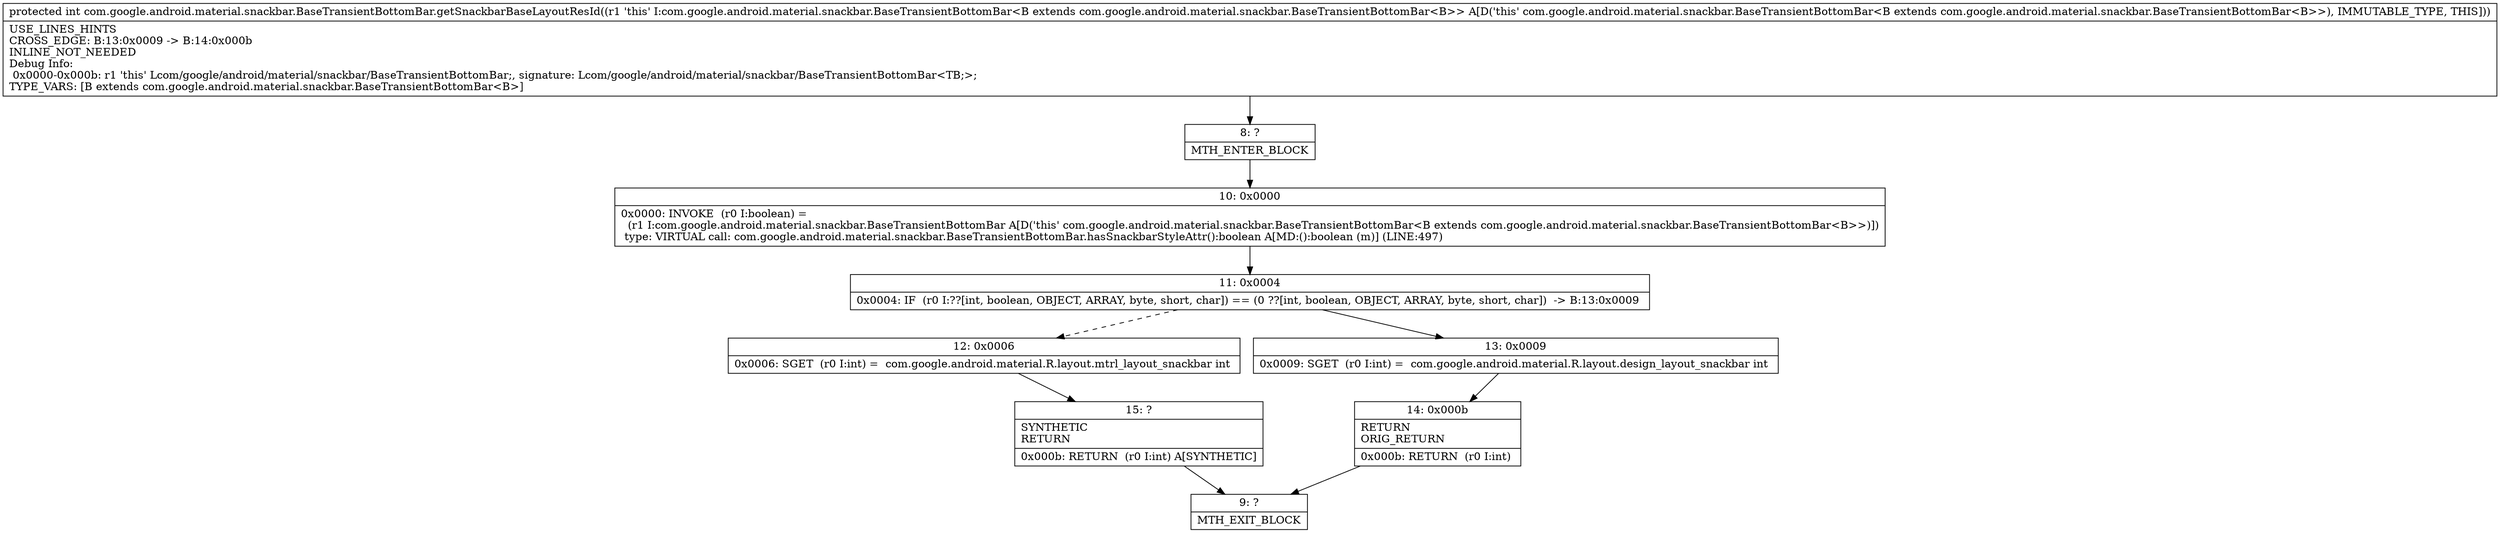 digraph "CFG forcom.google.android.material.snackbar.BaseTransientBottomBar.getSnackbarBaseLayoutResId()I" {
Node_8 [shape=record,label="{8\:\ ?|MTH_ENTER_BLOCK\l}"];
Node_10 [shape=record,label="{10\:\ 0x0000|0x0000: INVOKE  (r0 I:boolean) = \l  (r1 I:com.google.android.material.snackbar.BaseTransientBottomBar A[D('this' com.google.android.material.snackbar.BaseTransientBottomBar\<B extends com.google.android.material.snackbar.BaseTransientBottomBar\<B\>\>)])\l type: VIRTUAL call: com.google.android.material.snackbar.BaseTransientBottomBar.hasSnackbarStyleAttr():boolean A[MD:():boolean (m)] (LINE:497)\l}"];
Node_11 [shape=record,label="{11\:\ 0x0004|0x0004: IF  (r0 I:??[int, boolean, OBJECT, ARRAY, byte, short, char]) == (0 ??[int, boolean, OBJECT, ARRAY, byte, short, char])  \-\> B:13:0x0009 \l}"];
Node_12 [shape=record,label="{12\:\ 0x0006|0x0006: SGET  (r0 I:int) =  com.google.android.material.R.layout.mtrl_layout_snackbar int \l}"];
Node_15 [shape=record,label="{15\:\ ?|SYNTHETIC\lRETURN\l|0x000b: RETURN  (r0 I:int) A[SYNTHETIC]\l}"];
Node_9 [shape=record,label="{9\:\ ?|MTH_EXIT_BLOCK\l}"];
Node_13 [shape=record,label="{13\:\ 0x0009|0x0009: SGET  (r0 I:int) =  com.google.android.material.R.layout.design_layout_snackbar int \l}"];
Node_14 [shape=record,label="{14\:\ 0x000b|RETURN\lORIG_RETURN\l|0x000b: RETURN  (r0 I:int) \l}"];
MethodNode[shape=record,label="{protected int com.google.android.material.snackbar.BaseTransientBottomBar.getSnackbarBaseLayoutResId((r1 'this' I:com.google.android.material.snackbar.BaseTransientBottomBar\<B extends com.google.android.material.snackbar.BaseTransientBottomBar\<B\>\> A[D('this' com.google.android.material.snackbar.BaseTransientBottomBar\<B extends com.google.android.material.snackbar.BaseTransientBottomBar\<B\>\>), IMMUTABLE_TYPE, THIS]))  | USE_LINES_HINTS\lCROSS_EDGE: B:13:0x0009 \-\> B:14:0x000b\lINLINE_NOT_NEEDED\lDebug Info:\l  0x0000\-0x000b: r1 'this' Lcom\/google\/android\/material\/snackbar\/BaseTransientBottomBar;, signature: Lcom\/google\/android\/material\/snackbar\/BaseTransientBottomBar\<TB;\>;\lTYPE_VARS: [B extends com.google.android.material.snackbar.BaseTransientBottomBar\<B\>]\l}"];
MethodNode -> Node_8;Node_8 -> Node_10;
Node_10 -> Node_11;
Node_11 -> Node_12[style=dashed];
Node_11 -> Node_13;
Node_12 -> Node_15;
Node_15 -> Node_9;
Node_13 -> Node_14;
Node_14 -> Node_9;
}

